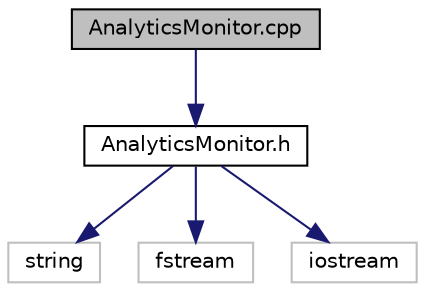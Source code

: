 digraph "AnalyticsMonitor.cpp"
{
 // LATEX_PDF_SIZE
  edge [fontname="Helvetica",fontsize="10",labelfontname="Helvetica",labelfontsize="10"];
  node [fontname="Helvetica",fontsize="10",shape=record];
  Node1 [label="AnalyticsMonitor.cpp",height=0.2,width=0.4,color="black", fillcolor="grey75", style="filled", fontcolor="black",tooltip="Implements the AnalyticsMonitor class."];
  Node1 -> Node2 [color="midnightblue",fontsize="10",style="solid",fontname="Helvetica"];
  Node2 [label="AnalyticsMonitor.h",height=0.2,width=0.4,color="black", fillcolor="white", style="filled",URL="$AnalyticsMonitor_8h.html",tooltip="Defines the AnalyticsMonitor class."];
  Node2 -> Node3 [color="midnightblue",fontsize="10",style="solid",fontname="Helvetica"];
  Node3 [label="string",height=0.2,width=0.4,color="grey75", fillcolor="white", style="filled",tooltip=" "];
  Node2 -> Node4 [color="midnightblue",fontsize="10",style="solid",fontname="Helvetica"];
  Node4 [label="fstream",height=0.2,width=0.4,color="grey75", fillcolor="white", style="filled",tooltip=" "];
  Node2 -> Node5 [color="midnightblue",fontsize="10",style="solid",fontname="Helvetica"];
  Node5 [label="iostream",height=0.2,width=0.4,color="grey75", fillcolor="white", style="filled",tooltip=" "];
}

